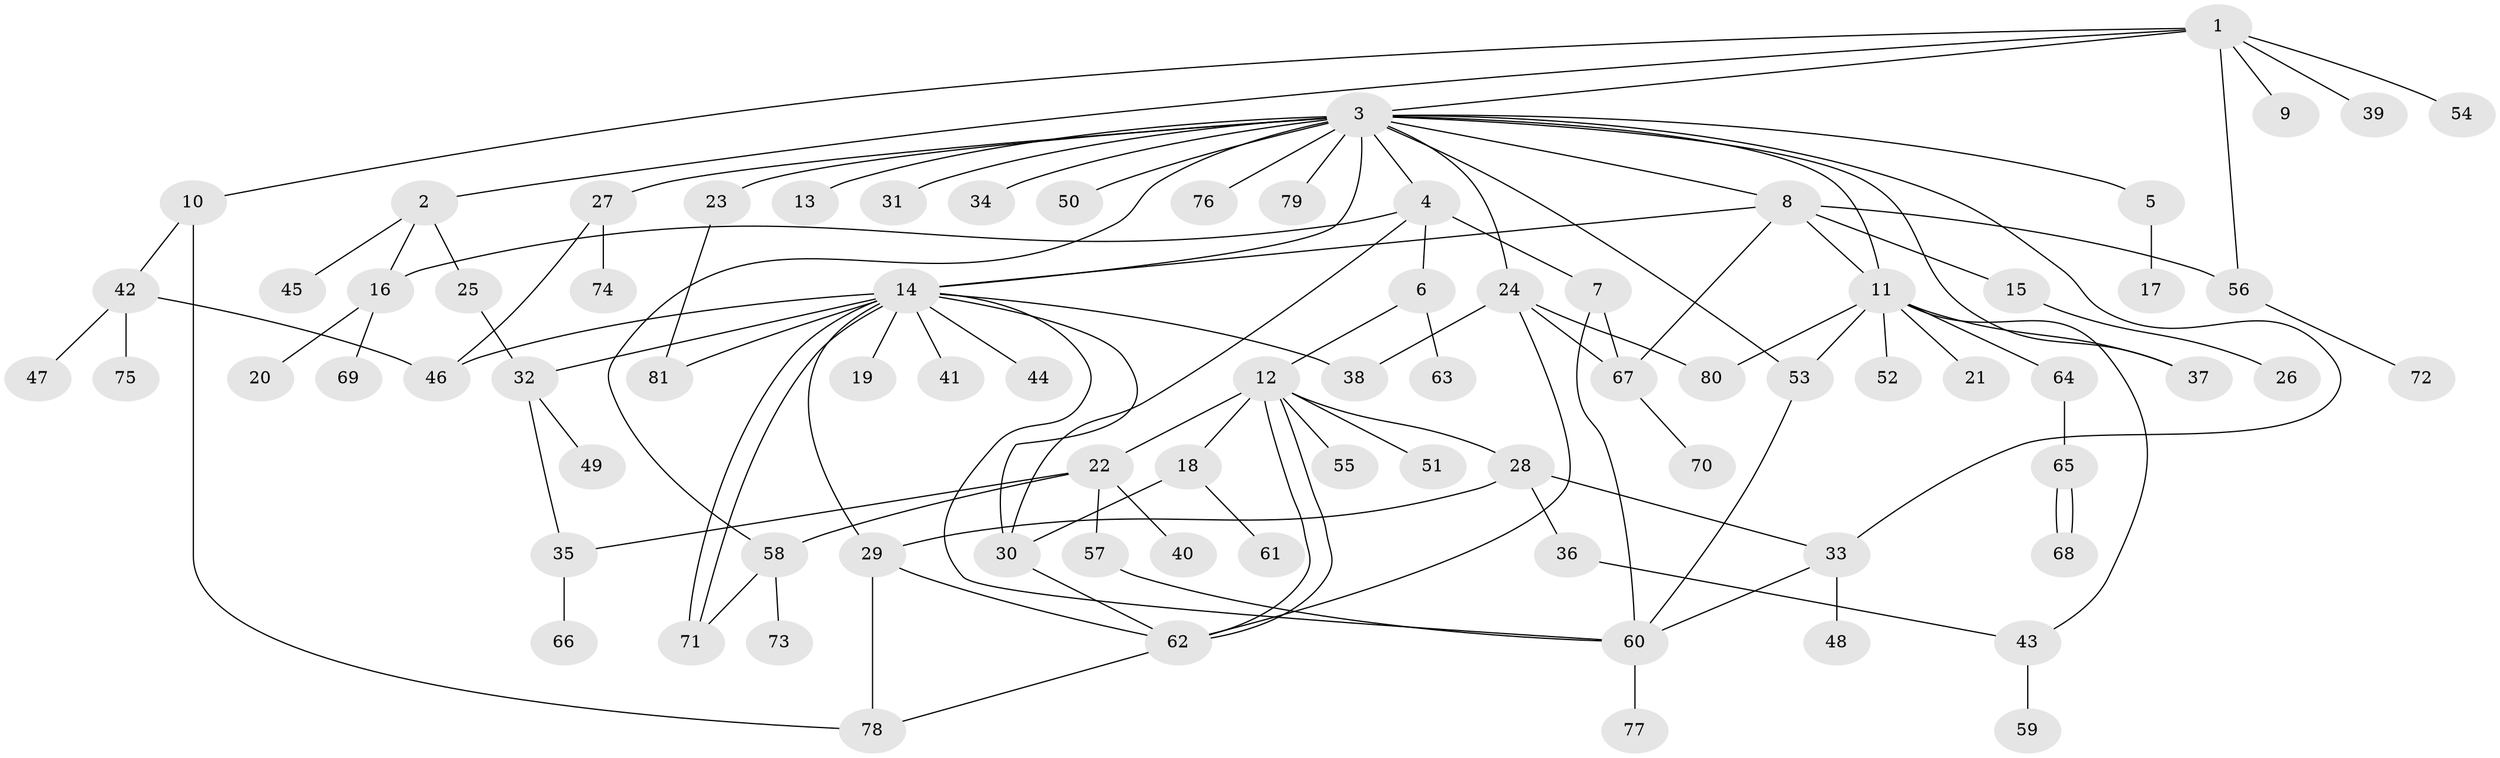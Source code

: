 // Generated by graph-tools (version 1.1) at 2025/35/03/09/25 02:35:34]
// undirected, 81 vertices, 114 edges
graph export_dot {
graph [start="1"]
  node [color=gray90,style=filled];
  1;
  2;
  3;
  4;
  5;
  6;
  7;
  8;
  9;
  10;
  11;
  12;
  13;
  14;
  15;
  16;
  17;
  18;
  19;
  20;
  21;
  22;
  23;
  24;
  25;
  26;
  27;
  28;
  29;
  30;
  31;
  32;
  33;
  34;
  35;
  36;
  37;
  38;
  39;
  40;
  41;
  42;
  43;
  44;
  45;
  46;
  47;
  48;
  49;
  50;
  51;
  52;
  53;
  54;
  55;
  56;
  57;
  58;
  59;
  60;
  61;
  62;
  63;
  64;
  65;
  66;
  67;
  68;
  69;
  70;
  71;
  72;
  73;
  74;
  75;
  76;
  77;
  78;
  79;
  80;
  81;
  1 -- 2;
  1 -- 3;
  1 -- 9;
  1 -- 10;
  1 -- 39;
  1 -- 54;
  1 -- 56;
  2 -- 16;
  2 -- 25;
  2 -- 45;
  3 -- 4;
  3 -- 5;
  3 -- 8;
  3 -- 11;
  3 -- 13;
  3 -- 14;
  3 -- 23;
  3 -- 24;
  3 -- 27;
  3 -- 31;
  3 -- 33;
  3 -- 34;
  3 -- 37;
  3 -- 50;
  3 -- 53;
  3 -- 58;
  3 -- 76;
  3 -- 79;
  4 -- 6;
  4 -- 7;
  4 -- 16;
  4 -- 30;
  5 -- 17;
  6 -- 12;
  6 -- 63;
  7 -- 60;
  7 -- 67;
  8 -- 11;
  8 -- 14;
  8 -- 15;
  8 -- 56;
  8 -- 67;
  10 -- 42;
  10 -- 78;
  11 -- 21;
  11 -- 37;
  11 -- 43;
  11 -- 52;
  11 -- 53;
  11 -- 64;
  11 -- 80;
  12 -- 18;
  12 -- 22;
  12 -- 28;
  12 -- 51;
  12 -- 55;
  12 -- 62;
  12 -- 62;
  14 -- 19;
  14 -- 29;
  14 -- 30;
  14 -- 32;
  14 -- 38;
  14 -- 41;
  14 -- 44;
  14 -- 46;
  14 -- 60;
  14 -- 71;
  14 -- 71;
  14 -- 81;
  15 -- 26;
  16 -- 20;
  16 -- 69;
  18 -- 30;
  18 -- 61;
  22 -- 35;
  22 -- 40;
  22 -- 57;
  22 -- 58;
  23 -- 81;
  24 -- 38;
  24 -- 62;
  24 -- 67;
  24 -- 80;
  25 -- 32;
  27 -- 46;
  27 -- 74;
  28 -- 29;
  28 -- 33;
  28 -- 36;
  29 -- 62;
  29 -- 78;
  30 -- 62;
  32 -- 35;
  32 -- 49;
  33 -- 48;
  33 -- 60;
  35 -- 66;
  36 -- 43;
  42 -- 46;
  42 -- 47;
  42 -- 75;
  43 -- 59;
  53 -- 60;
  56 -- 72;
  57 -- 60;
  58 -- 71;
  58 -- 73;
  60 -- 77;
  62 -- 78;
  64 -- 65;
  65 -- 68;
  65 -- 68;
  67 -- 70;
}
